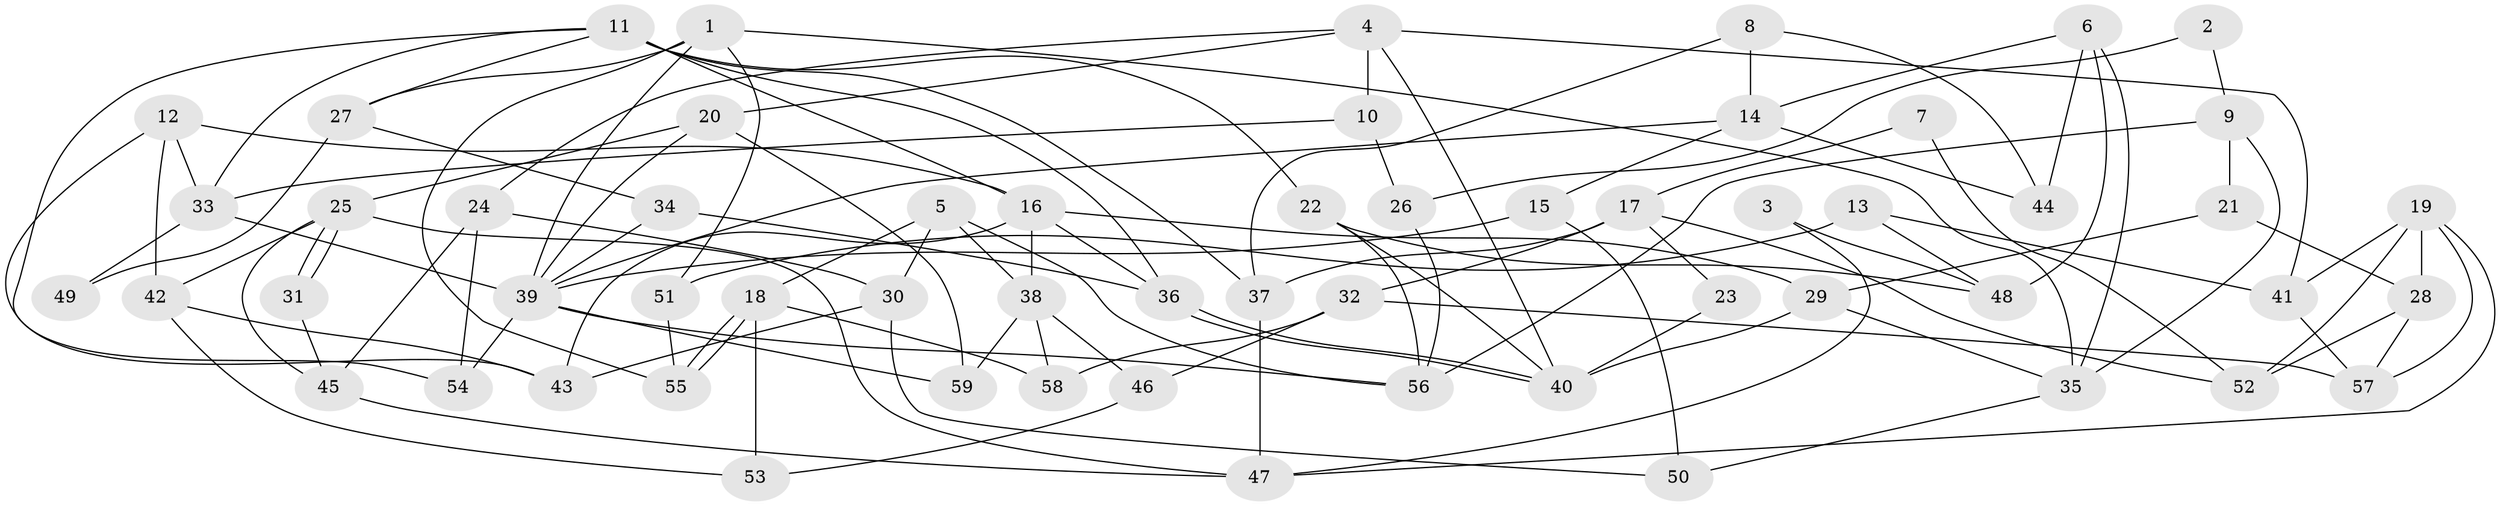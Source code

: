 // coarse degree distribution, {7: 0.09090909090909091, 4: 0.30303030303030304, 6: 0.15151515151515152, 3: 0.09090909090909091, 2: 0.06060606060606061, 9: 0.06060606060606061, 5: 0.24242424242424243}
// Generated by graph-tools (version 1.1) at 2025/41/03/06/25 10:41:57]
// undirected, 59 vertices, 118 edges
graph export_dot {
graph [start="1"]
  node [color=gray90,style=filled];
  1;
  2;
  3;
  4;
  5;
  6;
  7;
  8;
  9;
  10;
  11;
  12;
  13;
  14;
  15;
  16;
  17;
  18;
  19;
  20;
  21;
  22;
  23;
  24;
  25;
  26;
  27;
  28;
  29;
  30;
  31;
  32;
  33;
  34;
  35;
  36;
  37;
  38;
  39;
  40;
  41;
  42;
  43;
  44;
  45;
  46;
  47;
  48;
  49;
  50;
  51;
  52;
  53;
  54;
  55;
  56;
  57;
  58;
  59;
  1 -- 51;
  1 -- 39;
  1 -- 27;
  1 -- 35;
  1 -- 55;
  2 -- 9;
  2 -- 26;
  3 -- 47;
  3 -- 48;
  4 -- 20;
  4 -- 40;
  4 -- 10;
  4 -- 24;
  4 -- 41;
  5 -- 30;
  5 -- 38;
  5 -- 18;
  5 -- 56;
  6 -- 14;
  6 -- 35;
  6 -- 44;
  6 -- 48;
  7 -- 17;
  7 -- 52;
  8 -- 37;
  8 -- 44;
  8 -- 14;
  9 -- 35;
  9 -- 56;
  9 -- 21;
  10 -- 33;
  10 -- 26;
  11 -- 16;
  11 -- 33;
  11 -- 22;
  11 -- 27;
  11 -- 36;
  11 -- 37;
  11 -- 43;
  12 -- 16;
  12 -- 54;
  12 -- 33;
  12 -- 42;
  13 -- 48;
  13 -- 41;
  13 -- 51;
  14 -- 39;
  14 -- 15;
  14 -- 44;
  15 -- 39;
  15 -- 50;
  16 -- 36;
  16 -- 29;
  16 -- 38;
  16 -- 43;
  17 -- 32;
  17 -- 37;
  17 -- 23;
  17 -- 52;
  18 -- 55;
  18 -- 55;
  18 -- 53;
  18 -- 58;
  19 -- 41;
  19 -- 52;
  19 -- 28;
  19 -- 47;
  19 -- 57;
  20 -- 59;
  20 -- 25;
  20 -- 39;
  21 -- 29;
  21 -- 28;
  22 -- 56;
  22 -- 40;
  22 -- 48;
  23 -- 40;
  24 -- 45;
  24 -- 30;
  24 -- 54;
  25 -- 31;
  25 -- 31;
  25 -- 42;
  25 -- 45;
  25 -- 47;
  26 -- 56;
  27 -- 34;
  27 -- 49;
  28 -- 52;
  28 -- 57;
  29 -- 40;
  29 -- 35;
  30 -- 43;
  30 -- 50;
  31 -- 45;
  32 -- 46;
  32 -- 57;
  32 -- 58;
  33 -- 39;
  33 -- 49;
  34 -- 36;
  34 -- 39;
  35 -- 50;
  36 -- 40;
  36 -- 40;
  37 -- 47;
  38 -- 58;
  38 -- 46;
  38 -- 59;
  39 -- 54;
  39 -- 56;
  39 -- 59;
  41 -- 57;
  42 -- 43;
  42 -- 53;
  45 -- 47;
  46 -- 53;
  51 -- 55;
}

